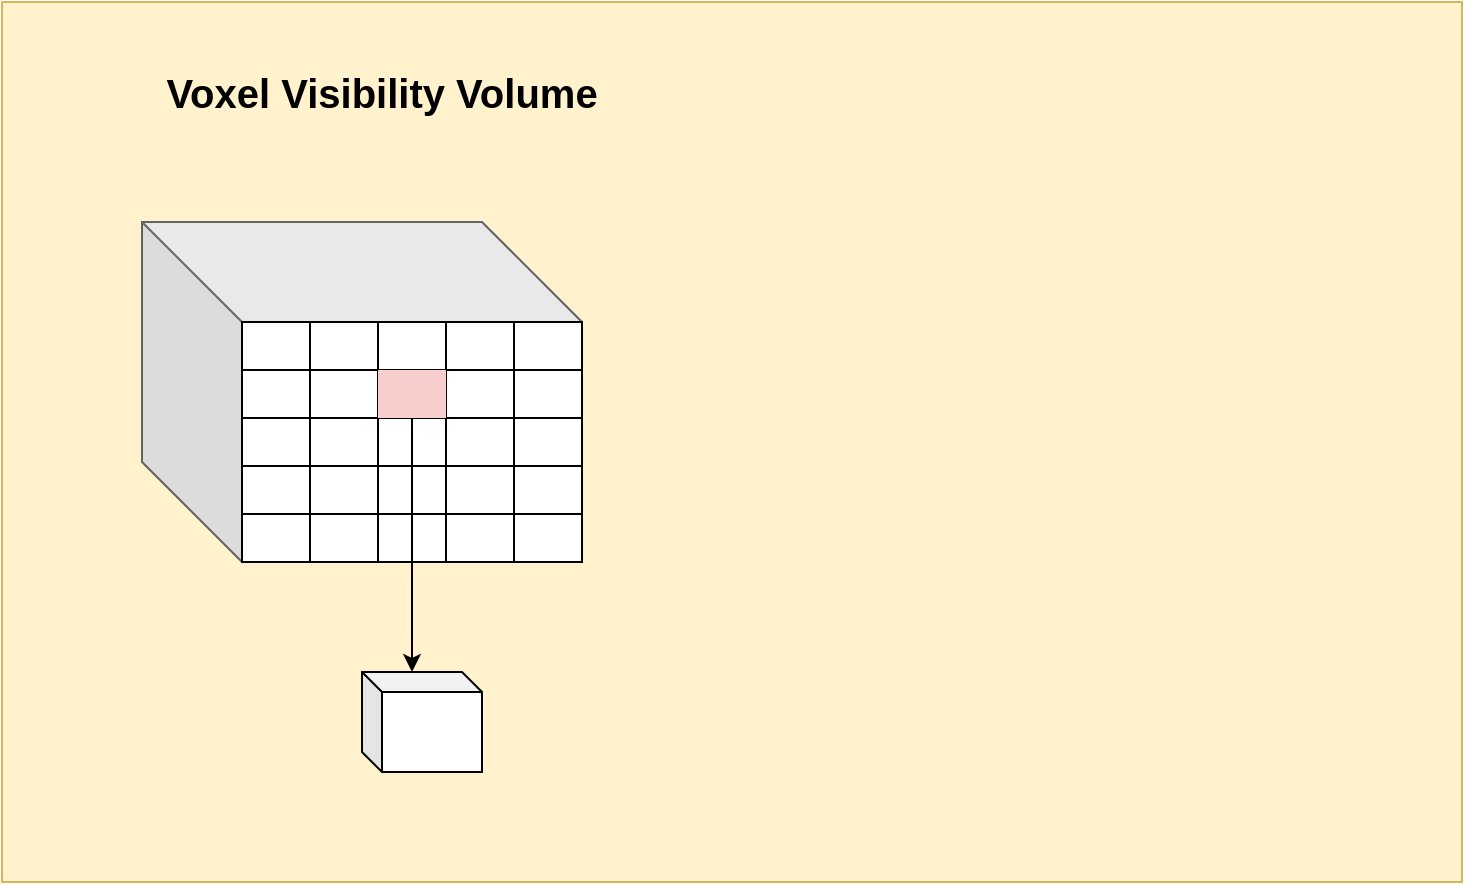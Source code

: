 <mxfile version="24.2.5" type="device">
  <diagram name="第 1 页" id="ul2ZhBhWlS1nWMnFIvKw">
    <mxGraphModel dx="2074" dy="1205" grid="1" gridSize="10" guides="1" tooltips="1" connect="1" arrows="1" fold="1" page="1" pageScale="1" pageWidth="827" pageHeight="1169" math="0" shadow="0">
      <root>
        <mxCell id="0" />
        <mxCell id="1" parent="0" />
        <mxCell id="K0XrUGsQ9isu8_x39xAc-104" value="" style="rounded=0;whiteSpace=wrap;html=1;fillColor=#fff2cc;strokeColor=#d6b656;" parent="1" vertex="1">
          <mxGeometry x="50" y="240" width="730" height="440" as="geometry" />
        </mxCell>
        <mxCell id="K0XrUGsQ9isu8_x39xAc-2" value="" style="shape=cube;whiteSpace=wrap;html=1;boundedLbl=1;backgroundOutline=1;darkOpacity=0.05;darkOpacity2=0.1;size=50;container=0;fillColor=#f5f5f5;strokeColor=#666666;fontColor=#333333;" parent="1" vertex="1">
          <mxGeometry x="120" y="350" width="220" height="170" as="geometry" />
        </mxCell>
        <mxCell id="K0XrUGsQ9isu8_x39xAc-7" value="" style="shape=table;startSize=0;container=1;collapsible=0;childLayout=tableLayout;fontSize=16;" parent="1" vertex="1">
          <mxGeometry x="170" y="400" width="170" height="120" as="geometry" />
        </mxCell>
        <mxCell id="K0XrUGsQ9isu8_x39xAc-8" value="" style="shape=tableRow;horizontal=0;startSize=0;swimlaneHead=0;swimlaneBody=0;strokeColor=inherit;top=0;left=0;bottom=0;right=0;collapsible=0;dropTarget=0;fillColor=none;points=[[0,0.5],[1,0.5]];portConstraint=eastwest;fontSize=16;" parent="K0XrUGsQ9isu8_x39xAc-7" vertex="1">
          <mxGeometry width="170" height="24" as="geometry" />
        </mxCell>
        <mxCell id="K0XrUGsQ9isu8_x39xAc-9" value="" style="shape=partialRectangle;html=1;whiteSpace=wrap;connectable=0;strokeColor=inherit;overflow=hidden;fillColor=none;top=0;left=0;bottom=0;right=0;pointerEvents=1;fontSize=16;" parent="K0XrUGsQ9isu8_x39xAc-8" vertex="1">
          <mxGeometry width="34" height="24" as="geometry">
            <mxRectangle width="34" height="24" as="alternateBounds" />
          </mxGeometry>
        </mxCell>
        <mxCell id="K0XrUGsQ9isu8_x39xAc-10" value="" style="shape=partialRectangle;html=1;whiteSpace=wrap;connectable=0;strokeColor=inherit;overflow=hidden;fillColor=none;top=0;left=0;bottom=0;right=0;pointerEvents=1;fontSize=16;" parent="K0XrUGsQ9isu8_x39xAc-8" vertex="1">
          <mxGeometry x="34" width="34" height="24" as="geometry">
            <mxRectangle width="34" height="24" as="alternateBounds" />
          </mxGeometry>
        </mxCell>
        <mxCell id="K0XrUGsQ9isu8_x39xAc-11" value="" style="shape=partialRectangle;html=1;whiteSpace=wrap;connectable=0;strokeColor=inherit;overflow=hidden;fillColor=none;top=0;left=0;bottom=0;right=0;pointerEvents=1;fontSize=16;" parent="K0XrUGsQ9isu8_x39xAc-8" vertex="1">
          <mxGeometry x="68" width="34" height="24" as="geometry">
            <mxRectangle width="34" height="24" as="alternateBounds" />
          </mxGeometry>
        </mxCell>
        <mxCell id="K0XrUGsQ9isu8_x39xAc-20" style="shape=partialRectangle;html=1;whiteSpace=wrap;connectable=0;strokeColor=inherit;overflow=hidden;fillColor=none;top=0;left=0;bottom=0;right=0;pointerEvents=1;fontSize=16;" parent="K0XrUGsQ9isu8_x39xAc-8" vertex="1">
          <mxGeometry x="102" width="34" height="24" as="geometry">
            <mxRectangle width="34" height="24" as="alternateBounds" />
          </mxGeometry>
        </mxCell>
        <mxCell id="K0XrUGsQ9isu8_x39xAc-23" style="shape=partialRectangle;html=1;whiteSpace=wrap;connectable=0;strokeColor=inherit;overflow=hidden;fillColor=none;top=0;left=0;bottom=0;right=0;pointerEvents=1;fontSize=16;" parent="K0XrUGsQ9isu8_x39xAc-8" vertex="1">
          <mxGeometry x="136" width="34" height="24" as="geometry">
            <mxRectangle width="34" height="24" as="alternateBounds" />
          </mxGeometry>
        </mxCell>
        <mxCell id="K0XrUGsQ9isu8_x39xAc-32" style="shape=tableRow;horizontal=0;startSize=0;swimlaneHead=0;swimlaneBody=0;strokeColor=inherit;top=0;left=0;bottom=0;right=0;collapsible=0;dropTarget=0;fillColor=none;points=[[0,0.5],[1,0.5]];portConstraint=eastwest;fontSize=16;" parent="K0XrUGsQ9isu8_x39xAc-7" vertex="1">
          <mxGeometry y="24" width="170" height="24" as="geometry" />
        </mxCell>
        <mxCell id="K0XrUGsQ9isu8_x39xAc-33" style="shape=partialRectangle;html=1;whiteSpace=wrap;connectable=0;strokeColor=inherit;overflow=hidden;fillColor=none;top=0;left=0;bottom=0;right=0;pointerEvents=1;fontSize=16;" parent="K0XrUGsQ9isu8_x39xAc-32" vertex="1">
          <mxGeometry width="34" height="24" as="geometry">
            <mxRectangle width="34" height="24" as="alternateBounds" />
          </mxGeometry>
        </mxCell>
        <mxCell id="K0XrUGsQ9isu8_x39xAc-34" style="shape=partialRectangle;html=1;whiteSpace=wrap;connectable=0;strokeColor=inherit;overflow=hidden;fillColor=none;top=0;left=0;bottom=0;right=0;pointerEvents=1;fontSize=16;" parent="K0XrUGsQ9isu8_x39xAc-32" vertex="1">
          <mxGeometry x="34" width="34" height="24" as="geometry">
            <mxRectangle width="34" height="24" as="alternateBounds" />
          </mxGeometry>
        </mxCell>
        <mxCell id="K0XrUGsQ9isu8_x39xAc-35" style="shape=partialRectangle;html=1;whiteSpace=wrap;connectable=0;strokeColor=#b85450;overflow=hidden;fillColor=#f8cecc;top=0;left=0;bottom=0;right=0;pointerEvents=1;fontSize=16;" parent="K0XrUGsQ9isu8_x39xAc-32" vertex="1">
          <mxGeometry x="68" width="34" height="24" as="geometry">
            <mxRectangle width="34" height="24" as="alternateBounds" />
          </mxGeometry>
        </mxCell>
        <mxCell id="K0XrUGsQ9isu8_x39xAc-36" style="shape=partialRectangle;html=1;whiteSpace=wrap;connectable=0;strokeColor=inherit;overflow=hidden;fillColor=none;top=0;left=0;bottom=0;right=0;pointerEvents=1;fontSize=16;" parent="K0XrUGsQ9isu8_x39xAc-32" vertex="1">
          <mxGeometry x="102" width="34" height="24" as="geometry">
            <mxRectangle width="34" height="24" as="alternateBounds" />
          </mxGeometry>
        </mxCell>
        <mxCell id="K0XrUGsQ9isu8_x39xAc-37" style="shape=partialRectangle;html=1;whiteSpace=wrap;connectable=0;strokeColor=inherit;overflow=hidden;fillColor=none;top=0;left=0;bottom=0;right=0;pointerEvents=1;fontSize=16;" parent="K0XrUGsQ9isu8_x39xAc-32" vertex="1">
          <mxGeometry x="136" width="34" height="24" as="geometry">
            <mxRectangle width="34" height="24" as="alternateBounds" />
          </mxGeometry>
        </mxCell>
        <mxCell id="K0XrUGsQ9isu8_x39xAc-26" style="shape=tableRow;horizontal=0;startSize=0;swimlaneHead=0;swimlaneBody=0;strokeColor=inherit;top=0;left=0;bottom=0;right=0;collapsible=0;dropTarget=0;fillColor=none;points=[[0,0.5],[1,0.5]];portConstraint=eastwest;fontSize=16;" parent="K0XrUGsQ9isu8_x39xAc-7" vertex="1">
          <mxGeometry y="48" width="170" height="24" as="geometry" />
        </mxCell>
        <mxCell id="K0XrUGsQ9isu8_x39xAc-27" style="shape=partialRectangle;html=1;whiteSpace=wrap;connectable=0;strokeColor=inherit;overflow=hidden;fillColor=none;top=0;left=0;bottom=0;right=0;pointerEvents=1;fontSize=16;" parent="K0XrUGsQ9isu8_x39xAc-26" vertex="1">
          <mxGeometry width="34" height="24" as="geometry">
            <mxRectangle width="34" height="24" as="alternateBounds" />
          </mxGeometry>
        </mxCell>
        <mxCell id="K0XrUGsQ9isu8_x39xAc-28" style="shape=partialRectangle;html=1;whiteSpace=wrap;connectable=0;strokeColor=inherit;overflow=hidden;fillColor=none;top=0;left=0;bottom=0;right=0;pointerEvents=1;fontSize=16;" parent="K0XrUGsQ9isu8_x39xAc-26" vertex="1">
          <mxGeometry x="34" width="34" height="24" as="geometry">
            <mxRectangle width="34" height="24" as="alternateBounds" />
          </mxGeometry>
        </mxCell>
        <mxCell id="K0XrUGsQ9isu8_x39xAc-29" style="shape=partialRectangle;html=1;whiteSpace=wrap;connectable=0;strokeColor=inherit;overflow=hidden;fillColor=none;top=0;left=0;bottom=0;right=0;pointerEvents=1;fontSize=16;" parent="K0XrUGsQ9isu8_x39xAc-26" vertex="1">
          <mxGeometry x="68" width="34" height="24" as="geometry">
            <mxRectangle width="34" height="24" as="alternateBounds" />
          </mxGeometry>
        </mxCell>
        <mxCell id="K0XrUGsQ9isu8_x39xAc-30" style="shape=partialRectangle;html=1;whiteSpace=wrap;connectable=0;strokeColor=inherit;overflow=hidden;fillColor=none;top=0;left=0;bottom=0;right=0;pointerEvents=1;fontSize=16;" parent="K0XrUGsQ9isu8_x39xAc-26" vertex="1">
          <mxGeometry x="102" width="34" height="24" as="geometry">
            <mxRectangle width="34" height="24" as="alternateBounds" />
          </mxGeometry>
        </mxCell>
        <mxCell id="K0XrUGsQ9isu8_x39xAc-31" style="shape=partialRectangle;html=1;whiteSpace=wrap;connectable=0;strokeColor=inherit;overflow=hidden;fillColor=none;top=0;left=0;bottom=0;right=0;pointerEvents=1;fontSize=16;" parent="K0XrUGsQ9isu8_x39xAc-26" vertex="1">
          <mxGeometry x="136" width="34" height="24" as="geometry">
            <mxRectangle width="34" height="24" as="alternateBounds" />
          </mxGeometry>
        </mxCell>
        <mxCell id="K0XrUGsQ9isu8_x39xAc-12" value="" style="shape=tableRow;horizontal=0;startSize=0;swimlaneHead=0;swimlaneBody=0;strokeColor=inherit;top=0;left=0;bottom=0;right=0;collapsible=0;dropTarget=0;fillColor=none;points=[[0,0.5],[1,0.5]];portConstraint=eastwest;fontSize=16;" parent="K0XrUGsQ9isu8_x39xAc-7" vertex="1">
          <mxGeometry y="72" width="170" height="24" as="geometry" />
        </mxCell>
        <mxCell id="K0XrUGsQ9isu8_x39xAc-13" value="" style="shape=partialRectangle;html=1;whiteSpace=wrap;connectable=0;strokeColor=inherit;overflow=hidden;fillColor=none;top=0;left=0;bottom=0;right=0;pointerEvents=1;fontSize=16;" parent="K0XrUGsQ9isu8_x39xAc-12" vertex="1">
          <mxGeometry width="34" height="24" as="geometry">
            <mxRectangle width="34" height="24" as="alternateBounds" />
          </mxGeometry>
        </mxCell>
        <mxCell id="K0XrUGsQ9isu8_x39xAc-14" value="" style="shape=partialRectangle;html=1;whiteSpace=wrap;connectable=0;strokeColor=inherit;overflow=hidden;fillColor=none;top=0;left=0;bottom=0;right=0;pointerEvents=1;fontSize=16;" parent="K0XrUGsQ9isu8_x39xAc-12" vertex="1">
          <mxGeometry x="34" width="34" height="24" as="geometry">
            <mxRectangle width="34" height="24" as="alternateBounds" />
          </mxGeometry>
        </mxCell>
        <mxCell id="K0XrUGsQ9isu8_x39xAc-15" value="" style="shape=partialRectangle;html=1;whiteSpace=wrap;connectable=0;strokeColor=inherit;overflow=hidden;fillColor=none;top=0;left=0;bottom=0;right=0;pointerEvents=1;fontSize=16;" parent="K0XrUGsQ9isu8_x39xAc-12" vertex="1">
          <mxGeometry x="68" width="34" height="24" as="geometry">
            <mxRectangle width="34" height="24" as="alternateBounds" />
          </mxGeometry>
        </mxCell>
        <mxCell id="K0XrUGsQ9isu8_x39xAc-21" style="shape=partialRectangle;html=1;whiteSpace=wrap;connectable=0;strokeColor=inherit;overflow=hidden;fillColor=none;top=0;left=0;bottom=0;right=0;pointerEvents=1;fontSize=16;" parent="K0XrUGsQ9isu8_x39xAc-12" vertex="1">
          <mxGeometry x="102" width="34" height="24" as="geometry">
            <mxRectangle width="34" height="24" as="alternateBounds" />
          </mxGeometry>
        </mxCell>
        <mxCell id="K0XrUGsQ9isu8_x39xAc-24" style="shape=partialRectangle;html=1;whiteSpace=wrap;connectable=0;strokeColor=inherit;overflow=hidden;fillColor=none;top=0;left=0;bottom=0;right=0;pointerEvents=1;fontSize=16;" parent="K0XrUGsQ9isu8_x39xAc-12" vertex="1">
          <mxGeometry x="136" width="34" height="24" as="geometry">
            <mxRectangle width="34" height="24" as="alternateBounds" />
          </mxGeometry>
        </mxCell>
        <mxCell id="K0XrUGsQ9isu8_x39xAc-16" value="" style="shape=tableRow;horizontal=0;startSize=0;swimlaneHead=0;swimlaneBody=0;strokeColor=inherit;top=0;left=0;bottom=0;right=0;collapsible=0;dropTarget=0;fillColor=none;points=[[0,0.5],[1,0.5]];portConstraint=eastwest;fontSize=16;" parent="K0XrUGsQ9isu8_x39xAc-7" vertex="1">
          <mxGeometry y="96" width="170" height="24" as="geometry" />
        </mxCell>
        <mxCell id="K0XrUGsQ9isu8_x39xAc-17" value="" style="shape=partialRectangle;html=1;whiteSpace=wrap;connectable=0;strokeColor=inherit;overflow=hidden;fillColor=none;top=0;left=0;bottom=0;right=0;pointerEvents=1;fontSize=16;" parent="K0XrUGsQ9isu8_x39xAc-16" vertex="1">
          <mxGeometry width="34" height="24" as="geometry">
            <mxRectangle width="34" height="24" as="alternateBounds" />
          </mxGeometry>
        </mxCell>
        <mxCell id="K0XrUGsQ9isu8_x39xAc-18" value="" style="shape=partialRectangle;html=1;whiteSpace=wrap;connectable=0;strokeColor=inherit;overflow=hidden;fillColor=none;top=0;left=0;bottom=0;right=0;pointerEvents=1;fontSize=16;" parent="K0XrUGsQ9isu8_x39xAc-16" vertex="1">
          <mxGeometry x="34" width="34" height="24" as="geometry">
            <mxRectangle width="34" height="24" as="alternateBounds" />
          </mxGeometry>
        </mxCell>
        <mxCell id="K0XrUGsQ9isu8_x39xAc-19" value="" style="shape=partialRectangle;html=1;whiteSpace=wrap;connectable=0;strokeColor=inherit;overflow=hidden;fillColor=none;top=0;left=0;bottom=0;right=0;pointerEvents=1;fontSize=16;" parent="K0XrUGsQ9isu8_x39xAc-16" vertex="1">
          <mxGeometry x="68" width="34" height="24" as="geometry">
            <mxRectangle width="34" height="24" as="alternateBounds" />
          </mxGeometry>
        </mxCell>
        <mxCell id="K0XrUGsQ9isu8_x39xAc-22" style="shape=partialRectangle;html=1;whiteSpace=wrap;connectable=0;strokeColor=inherit;overflow=hidden;fillColor=none;top=0;left=0;bottom=0;right=0;pointerEvents=1;fontSize=16;" parent="K0XrUGsQ9isu8_x39xAc-16" vertex="1">
          <mxGeometry x="102" width="34" height="24" as="geometry">
            <mxRectangle width="34" height="24" as="alternateBounds" />
          </mxGeometry>
        </mxCell>
        <mxCell id="K0XrUGsQ9isu8_x39xAc-25" style="shape=partialRectangle;html=1;whiteSpace=wrap;connectable=0;strokeColor=inherit;overflow=hidden;fillColor=none;top=0;left=0;bottom=0;right=0;pointerEvents=1;fontSize=16;" parent="K0XrUGsQ9isu8_x39xAc-16" vertex="1">
          <mxGeometry x="136" width="34" height="24" as="geometry">
            <mxRectangle width="34" height="24" as="alternateBounds" />
          </mxGeometry>
        </mxCell>
        <mxCell id="K0XrUGsQ9isu8_x39xAc-70" value="Voxel Visibility Volume" style="text;html=1;align=center;verticalAlign=middle;whiteSpace=wrap;rounded=0;fontStyle=1;fontSize=20;" parent="1" vertex="1">
          <mxGeometry x="130" y="270" width="220" height="30" as="geometry" />
        </mxCell>
        <mxCell id="K0XrUGsQ9isu8_x39xAc-102" value="" style="shape=cube;whiteSpace=wrap;html=1;boundedLbl=1;backgroundOutline=1;darkOpacity=0.05;darkOpacity2=0.1;size=10;container=0;" parent="1" vertex="1">
          <mxGeometry x="230" y="575" width="60" height="50" as="geometry" />
        </mxCell>
        <mxCell id="K0XrUGsQ9isu8_x39xAc-103" value="" style="endArrow=classic;html=1;rounded=0;entryX=0;entryY=0;entryDx=25;entryDy=0;entryPerimeter=0;" parent="1" source="K0XrUGsQ9isu8_x39xAc-32" target="K0XrUGsQ9isu8_x39xAc-102" edge="1">
          <mxGeometry width="50" height="50" relative="1" as="geometry">
            <mxPoint x="300" y="600" as="sourcePoint" />
            <mxPoint x="350" y="550" as="targetPoint" />
          </mxGeometry>
        </mxCell>
      </root>
    </mxGraphModel>
  </diagram>
</mxfile>

